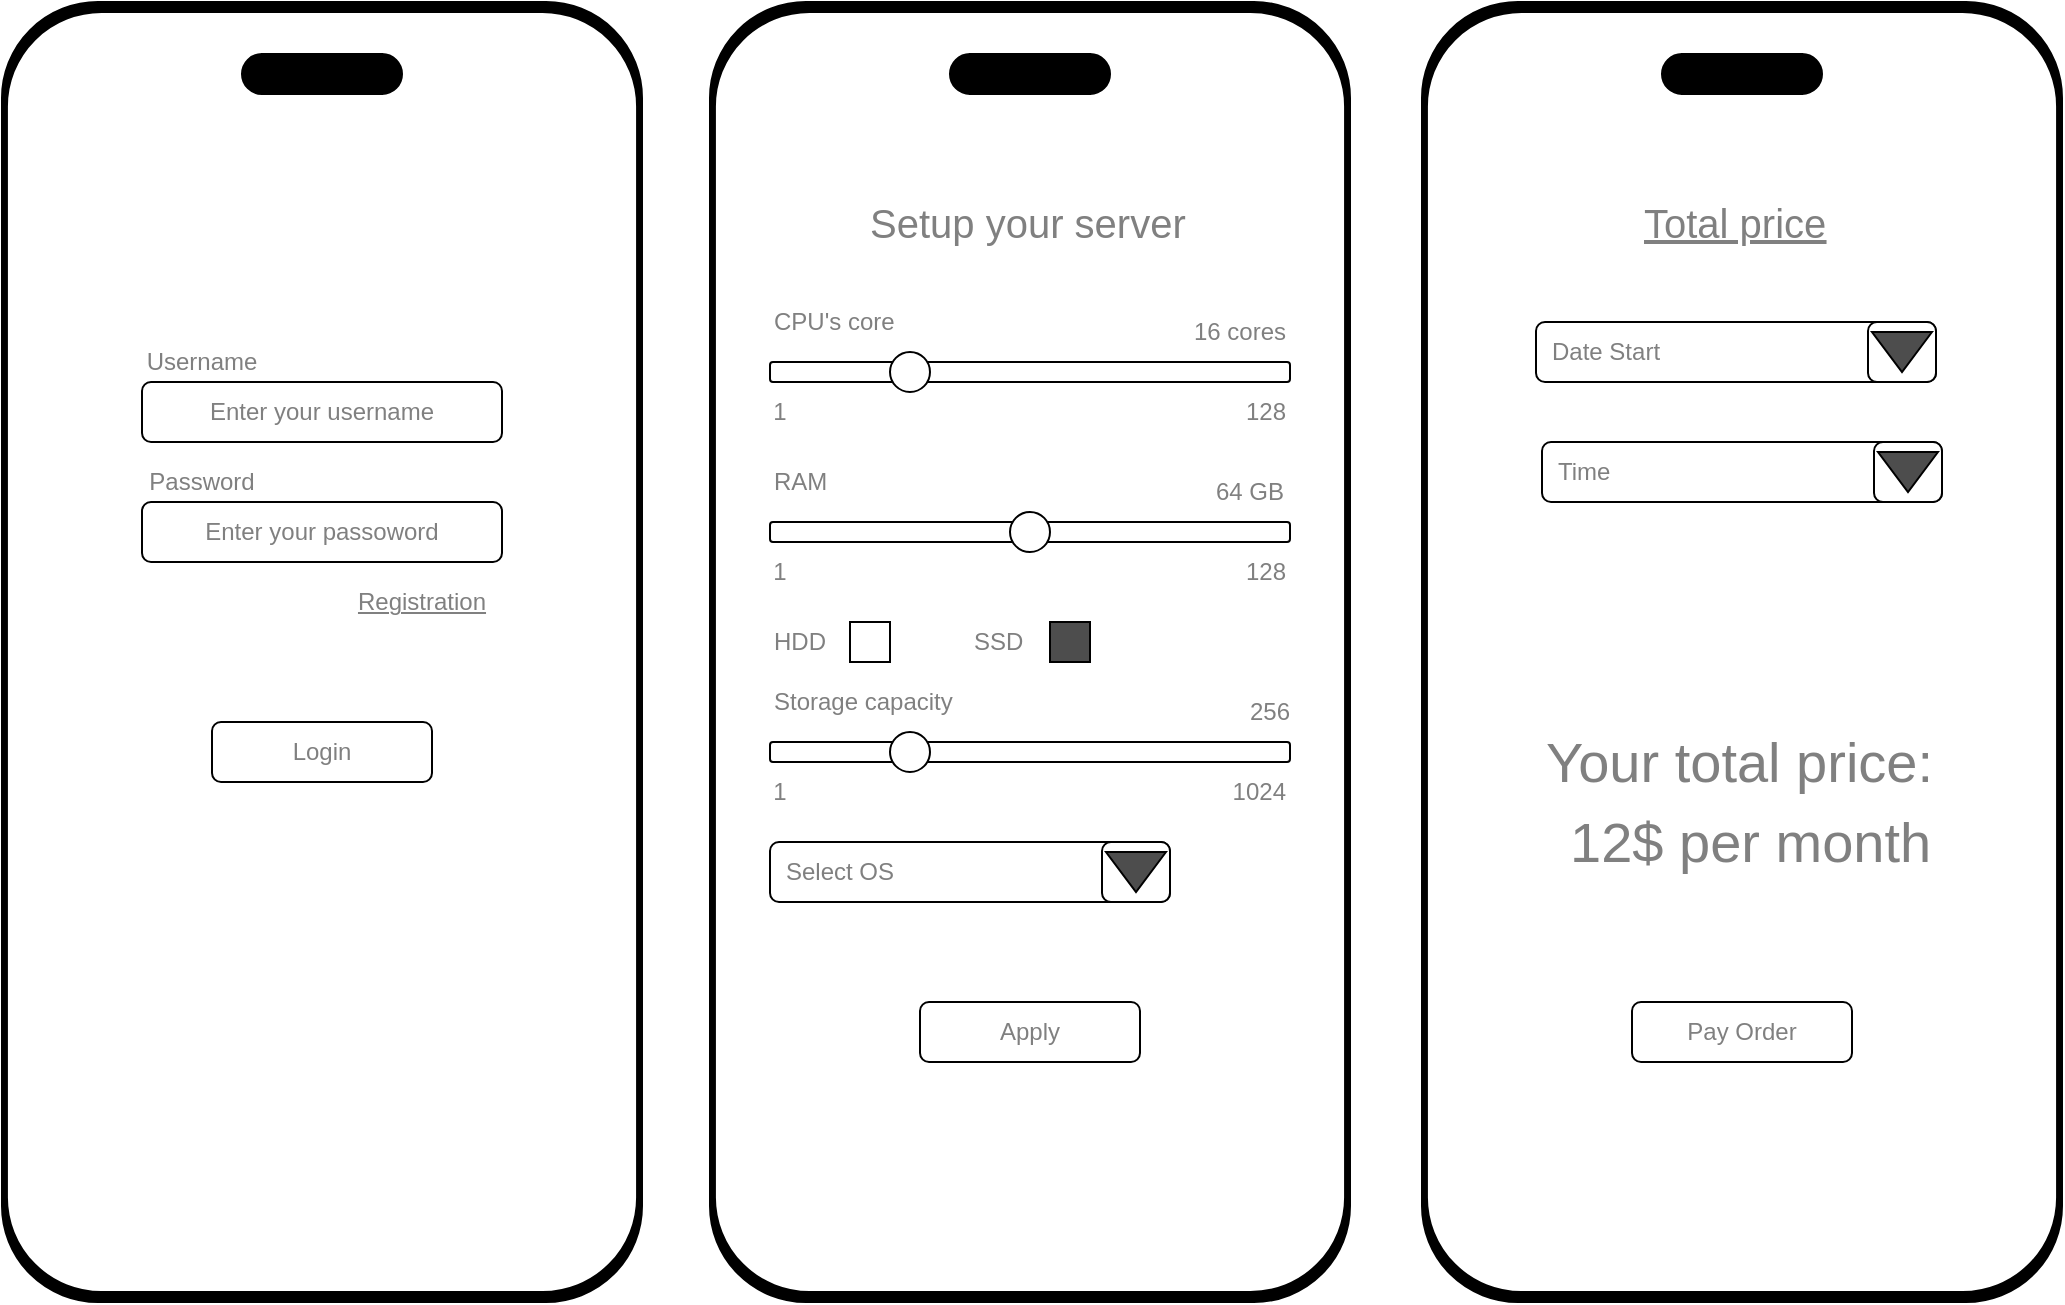 <mxfile version="21.7.5" type="device">
  <diagram name="Страница — 1" id="HxW6GojPNqiicMQGRBJ_">
    <mxGraphModel dx="1658" dy="883" grid="1" gridSize="10" guides="1" tooltips="1" connect="1" arrows="1" fold="1" page="1" pageScale="1" pageWidth="827" pageHeight="1169" math="0" shadow="0">
      <root>
        <mxCell id="0" />
        <mxCell id="1" parent="0" />
        <mxCell id="lTt8sXJPaiqsI27GvJI6-10" value="" style="group" parent="1" vertex="1" connectable="0">
          <mxGeometry x="60" y="140" width="320" height="650" as="geometry" />
        </mxCell>
        <mxCell id="lTt8sXJPaiqsI27GvJI6-1" value="" style="rounded=1;whiteSpace=wrap;html=1;fillColor=#000000;" parent="lTt8sXJPaiqsI27GvJI6-10" vertex="1">
          <mxGeometry width="320" height="650" as="geometry" />
        </mxCell>
        <mxCell id="lTt8sXJPaiqsI27GvJI6-2" value="" style="rounded=1;whiteSpace=wrap;html=1;" parent="lTt8sXJPaiqsI27GvJI6-10" vertex="1">
          <mxGeometry x="2.46" y="5" width="315.08" height="640" as="geometry" />
        </mxCell>
        <mxCell id="lTt8sXJPaiqsI27GvJI6-6" value="" style="group;fillColor=default;" parent="lTt8sXJPaiqsI27GvJI6-10" vertex="1" connectable="0">
          <mxGeometry x="120" y="26" width="80" height="22.5" as="geometry" />
        </mxCell>
        <mxCell id="lTt8sXJPaiqsI27GvJI6-3" value="" style="rounded=0;whiteSpace=wrap;html=1;fillColor=#000000;" parent="lTt8sXJPaiqsI27GvJI6-6" vertex="1">
          <mxGeometry x="10" width="60" height="20" as="geometry" />
        </mxCell>
        <mxCell id="lTt8sXJPaiqsI27GvJI6-4" value="" style="ellipse;whiteSpace=wrap;html=1;aspect=fixed;fillColor=#000000;" parent="lTt8sXJPaiqsI27GvJI6-6" vertex="1">
          <mxGeometry width="20" height="20" as="geometry" />
        </mxCell>
        <mxCell id="lTt8sXJPaiqsI27GvJI6-5" value="" style="ellipse;whiteSpace=wrap;html=1;aspect=fixed;fillColor=#000000;" parent="lTt8sXJPaiqsI27GvJI6-6" vertex="1">
          <mxGeometry x="60" width="20" height="20" as="geometry" />
        </mxCell>
        <mxCell id="lTt8sXJPaiqsI27GvJI6-34" value="" style="group" parent="lTt8sXJPaiqsI27GvJI6-10" vertex="1" connectable="0">
          <mxGeometry x="70" y="160" width="180" height="60" as="geometry" />
        </mxCell>
        <mxCell id="lTt8sXJPaiqsI27GvJI6-11" value="" style="rounded=1;whiteSpace=wrap;html=1;" parent="lTt8sXJPaiqsI27GvJI6-34" vertex="1">
          <mxGeometry y="30" width="180" height="30" as="geometry" />
        </mxCell>
        <mxCell id="lTt8sXJPaiqsI27GvJI6-13" value="Username" style="text;html=1;strokeColor=none;fillColor=none;align=center;verticalAlign=middle;whiteSpace=wrap;rounded=0;fontColor=#808080;" parent="lTt8sXJPaiqsI27GvJI6-34" vertex="1">
          <mxGeometry y="10" width="60" height="20" as="geometry" />
        </mxCell>
        <mxCell id="lTt8sXJPaiqsI27GvJI6-33" value="Enter your username" style="text;html=1;strokeColor=none;fillColor=none;align=center;verticalAlign=middle;whiteSpace=wrap;rounded=0;fontColor=#808080;" parent="lTt8sXJPaiqsI27GvJI6-34" vertex="1">
          <mxGeometry x="10" y="35" width="160" height="20" as="geometry" />
        </mxCell>
        <mxCell id="lTt8sXJPaiqsI27GvJI6-47" value="" style="group" parent="lTt8sXJPaiqsI27GvJI6-10" vertex="1" connectable="0">
          <mxGeometry x="70" y="220" width="180" height="60" as="geometry" />
        </mxCell>
        <mxCell id="lTt8sXJPaiqsI27GvJI6-48" value="" style="rounded=1;whiteSpace=wrap;html=1;" parent="lTt8sXJPaiqsI27GvJI6-47" vertex="1">
          <mxGeometry y="30" width="180" height="30" as="geometry" />
        </mxCell>
        <mxCell id="lTt8sXJPaiqsI27GvJI6-50" value="Enter your passoword" style="text;html=1;strokeColor=none;fillColor=none;align=center;verticalAlign=middle;whiteSpace=wrap;rounded=0;fontColor=#808080;" parent="lTt8sXJPaiqsI27GvJI6-47" vertex="1">
          <mxGeometry x="10" y="35" width="160" height="20" as="geometry" />
        </mxCell>
        <mxCell id="lTt8sXJPaiqsI27GvJI6-49" value="Password" style="text;html=1;strokeColor=none;fillColor=none;align=center;verticalAlign=middle;whiteSpace=wrap;rounded=0;fontColor=#808080;" parent="lTt8sXJPaiqsI27GvJI6-10" vertex="1">
          <mxGeometry x="70" y="230" width="60" height="20" as="geometry" />
        </mxCell>
        <mxCell id="lTt8sXJPaiqsI27GvJI6-52" value="Registration" style="text;html=1;strokeColor=none;fillColor=none;align=center;verticalAlign=middle;whiteSpace=wrap;rounded=0;fontColor=#808080;fontStyle=4" parent="lTt8sXJPaiqsI27GvJI6-10" vertex="1">
          <mxGeometry x="170" y="290" width="80" height="20" as="geometry" />
        </mxCell>
        <mxCell id="lTt8sXJPaiqsI27GvJI6-53" value="" style="rounded=1;whiteSpace=wrap;html=1;" parent="lTt8sXJPaiqsI27GvJI6-10" vertex="1">
          <mxGeometry x="105" y="360" width="110" height="30" as="geometry" />
        </mxCell>
        <mxCell id="lTt8sXJPaiqsI27GvJI6-54" value="Login" style="text;html=1;strokeColor=none;fillColor=none;align=center;verticalAlign=middle;whiteSpace=wrap;rounded=0;fontColor=#808080;" parent="lTt8sXJPaiqsI27GvJI6-10" vertex="1">
          <mxGeometry x="130" y="365" width="60" height="20" as="geometry" />
        </mxCell>
        <mxCell id="lTt8sXJPaiqsI27GvJI6-55" value="" style="group;align=right;" parent="1" vertex="1" connectable="0">
          <mxGeometry x="414" y="140" width="320" height="650" as="geometry" />
        </mxCell>
        <mxCell id="lTt8sXJPaiqsI27GvJI6-56" value="" style="rounded=1;whiteSpace=wrap;html=1;fillColor=#000000;" parent="lTt8sXJPaiqsI27GvJI6-55" vertex="1">
          <mxGeometry width="320" height="650" as="geometry" />
        </mxCell>
        <mxCell id="lTt8sXJPaiqsI27GvJI6-57" value="" style="rounded=1;whiteSpace=wrap;html=1;" parent="lTt8sXJPaiqsI27GvJI6-55" vertex="1">
          <mxGeometry x="2.46" y="5" width="315.08" height="640" as="geometry" />
        </mxCell>
        <mxCell id="lTt8sXJPaiqsI27GvJI6-58" value="" style="group;fillColor=default;" parent="lTt8sXJPaiqsI27GvJI6-55" vertex="1" connectable="0">
          <mxGeometry x="120" y="26" width="80" height="22.5" as="geometry" />
        </mxCell>
        <mxCell id="lTt8sXJPaiqsI27GvJI6-59" value="" style="rounded=0;whiteSpace=wrap;html=1;fillColor=#000000;" parent="lTt8sXJPaiqsI27GvJI6-58" vertex="1">
          <mxGeometry x="10" width="60" height="20" as="geometry" />
        </mxCell>
        <mxCell id="lTt8sXJPaiqsI27GvJI6-60" value="" style="ellipse;whiteSpace=wrap;html=1;aspect=fixed;fillColor=#000000;" parent="lTt8sXJPaiqsI27GvJI6-58" vertex="1">
          <mxGeometry width="20" height="20" as="geometry" />
        </mxCell>
        <mxCell id="lTt8sXJPaiqsI27GvJI6-61" value="" style="ellipse;whiteSpace=wrap;html=1;aspect=fixed;fillColor=#000000;" parent="lTt8sXJPaiqsI27GvJI6-58" vertex="1">
          <mxGeometry x="60" width="20" height="20" as="geometry" />
        </mxCell>
        <mxCell id="lTt8sXJPaiqsI27GvJI6-82" value="" style="group" parent="lTt8sXJPaiqsI27GvJI6-55" vertex="1" connectable="0">
          <mxGeometry x="30" y="150" width="260" height="65" as="geometry" />
        </mxCell>
        <mxCell id="lTt8sXJPaiqsI27GvJI6-73" value="" style="rounded=1;whiteSpace=wrap;html=1;strokeWidth=1;perimeterSpacing=0;" parent="lTt8sXJPaiqsI27GvJI6-82" vertex="1">
          <mxGeometry y="30" width="260" height="10" as="geometry" />
        </mxCell>
        <mxCell id="lTt8sXJPaiqsI27GvJI6-74" value="" style="ellipse;whiteSpace=wrap;html=1;aspect=fixed;" parent="lTt8sXJPaiqsI27GvJI6-82" vertex="1">
          <mxGeometry x="60" y="25" width="20" height="20" as="geometry" />
        </mxCell>
        <mxCell id="lTt8sXJPaiqsI27GvJI6-76" value="CPU&#39;s core" style="text;html=1;strokeColor=none;fillColor=none;align=left;verticalAlign=middle;whiteSpace=wrap;rounded=0;fontColor=#808080;" parent="lTt8sXJPaiqsI27GvJI6-82" vertex="1">
          <mxGeometry width="80" height="20" as="geometry" />
        </mxCell>
        <mxCell id="lTt8sXJPaiqsI27GvJI6-77" value="1" style="text;html=1;strokeColor=none;fillColor=none;align=center;verticalAlign=middle;whiteSpace=wrap;rounded=0;fontColor=#808080;" parent="lTt8sXJPaiqsI27GvJI6-82" vertex="1">
          <mxGeometry y="45" width="10" height="20" as="geometry" />
        </mxCell>
        <mxCell id="lTt8sXJPaiqsI27GvJI6-78" value="128" style="text;html=1;strokeColor=none;fillColor=none;align=right;verticalAlign=middle;whiteSpace=wrap;rounded=0;fontColor=#808080;" parent="lTt8sXJPaiqsI27GvJI6-82" vertex="1">
          <mxGeometry x="230" y="45" width="30" height="20" as="geometry" />
        </mxCell>
        <mxCell id="lTt8sXJPaiqsI27GvJI6-79" value="16 cores" style="text;html=1;strokeColor=none;fillColor=none;align=center;verticalAlign=middle;whiteSpace=wrap;rounded=0;fontColor=#808080;" parent="lTt8sXJPaiqsI27GvJI6-82" vertex="1">
          <mxGeometry x="210" y="5" width="50" height="20" as="geometry" />
        </mxCell>
        <mxCell id="lTt8sXJPaiqsI27GvJI6-83" value="" style="group" parent="lTt8sXJPaiqsI27GvJI6-55" vertex="1" connectable="0">
          <mxGeometry x="30" y="230" width="260" height="65" as="geometry" />
        </mxCell>
        <mxCell id="lTt8sXJPaiqsI27GvJI6-84" value="" style="rounded=1;whiteSpace=wrap;html=1;strokeWidth=1;perimeterSpacing=0;" parent="lTt8sXJPaiqsI27GvJI6-83" vertex="1">
          <mxGeometry y="30" width="260" height="10" as="geometry" />
        </mxCell>
        <mxCell id="lTt8sXJPaiqsI27GvJI6-85" value="" style="ellipse;whiteSpace=wrap;html=1;aspect=fixed;" parent="lTt8sXJPaiqsI27GvJI6-83" vertex="1">
          <mxGeometry x="120" y="25" width="20" height="20" as="geometry" />
        </mxCell>
        <mxCell id="lTt8sXJPaiqsI27GvJI6-86" value="RAM" style="text;html=1;strokeColor=none;fillColor=none;align=left;verticalAlign=middle;whiteSpace=wrap;rounded=0;fontColor=#808080;" parent="lTt8sXJPaiqsI27GvJI6-83" vertex="1">
          <mxGeometry width="80" height="20" as="geometry" />
        </mxCell>
        <mxCell id="lTt8sXJPaiqsI27GvJI6-87" value="1" style="text;html=1;strokeColor=none;fillColor=none;align=center;verticalAlign=middle;whiteSpace=wrap;rounded=0;fontColor=#808080;" parent="lTt8sXJPaiqsI27GvJI6-83" vertex="1">
          <mxGeometry y="45" width="10" height="20" as="geometry" />
        </mxCell>
        <mxCell id="lTt8sXJPaiqsI27GvJI6-88" value="128" style="text;html=1;strokeColor=none;fillColor=none;align=right;verticalAlign=middle;whiteSpace=wrap;rounded=0;fontColor=#808080;" parent="lTt8sXJPaiqsI27GvJI6-83" vertex="1">
          <mxGeometry x="230" y="45" width="30" height="20" as="geometry" />
        </mxCell>
        <mxCell id="lTt8sXJPaiqsI27GvJI6-89" value="64 GB" style="text;html=1;strokeColor=none;fillColor=none;align=center;verticalAlign=middle;whiteSpace=wrap;rounded=0;fontColor=#808080;" parent="lTt8sXJPaiqsI27GvJI6-83" vertex="1">
          <mxGeometry x="220" y="5" width="40" height="20" as="geometry" />
        </mxCell>
        <mxCell id="lTt8sXJPaiqsI27GvJI6-90" value="" style="group" parent="lTt8sXJPaiqsI27GvJI6-55" vertex="1" connectable="0">
          <mxGeometry x="30" y="340" width="260" height="65" as="geometry" />
        </mxCell>
        <mxCell id="lTt8sXJPaiqsI27GvJI6-91" value="" style="rounded=1;whiteSpace=wrap;html=1;strokeWidth=1;perimeterSpacing=0;" parent="lTt8sXJPaiqsI27GvJI6-90" vertex="1">
          <mxGeometry y="30" width="260" height="10" as="geometry" />
        </mxCell>
        <mxCell id="lTt8sXJPaiqsI27GvJI6-92" value="" style="ellipse;whiteSpace=wrap;html=1;aspect=fixed;" parent="lTt8sXJPaiqsI27GvJI6-90" vertex="1">
          <mxGeometry x="60" y="25" width="20" height="20" as="geometry" />
        </mxCell>
        <mxCell id="lTt8sXJPaiqsI27GvJI6-93" value="Storage capacity" style="text;html=1;strokeColor=none;fillColor=none;align=left;verticalAlign=middle;whiteSpace=wrap;rounded=0;fontColor=#808080;" parent="lTt8sXJPaiqsI27GvJI6-90" vertex="1">
          <mxGeometry width="110" height="20" as="geometry" />
        </mxCell>
        <mxCell id="lTt8sXJPaiqsI27GvJI6-94" value="1" style="text;html=1;strokeColor=none;fillColor=none;align=center;verticalAlign=middle;whiteSpace=wrap;rounded=0;fontColor=#808080;" parent="lTt8sXJPaiqsI27GvJI6-90" vertex="1">
          <mxGeometry y="45" width="10" height="20" as="geometry" />
        </mxCell>
        <mxCell id="lTt8sXJPaiqsI27GvJI6-95" value="1024" style="text;html=1;strokeColor=none;fillColor=none;align=right;verticalAlign=middle;whiteSpace=wrap;rounded=0;fontColor=#808080;" parent="lTt8sXJPaiqsI27GvJI6-90" vertex="1">
          <mxGeometry x="220" y="45" width="40" height="20" as="geometry" />
        </mxCell>
        <mxCell id="lTt8sXJPaiqsI27GvJI6-96" value="256" style="text;html=1;strokeColor=none;fillColor=none;align=center;verticalAlign=middle;whiteSpace=wrap;rounded=0;fontColor=#808080;" parent="lTt8sXJPaiqsI27GvJI6-90" vertex="1">
          <mxGeometry x="240" y="5" width="20" height="20" as="geometry" />
        </mxCell>
        <mxCell id="lTt8sXJPaiqsI27GvJI6-105" value="" style="group" parent="lTt8sXJPaiqsI27GvJI6-55" vertex="1" connectable="0">
          <mxGeometry x="30" y="310" width="60" height="20" as="geometry" />
        </mxCell>
        <mxCell id="lTt8sXJPaiqsI27GvJI6-99" value="HDD" style="text;html=1;strokeColor=none;fillColor=none;align=left;verticalAlign=middle;whiteSpace=wrap;rounded=0;fontColor=#808080;" parent="lTt8sXJPaiqsI27GvJI6-105" vertex="1">
          <mxGeometry width="60" height="20" as="geometry" />
        </mxCell>
        <mxCell id="lTt8sXJPaiqsI27GvJI6-101" value="" style="rounded=0;whiteSpace=wrap;html=1;" parent="lTt8sXJPaiqsI27GvJI6-105" vertex="1">
          <mxGeometry x="40" width="20" height="20" as="geometry" />
        </mxCell>
        <mxCell id="lTt8sXJPaiqsI27GvJI6-106" value="" style="group" parent="lTt8sXJPaiqsI27GvJI6-55" vertex="1" connectable="0">
          <mxGeometry x="130" y="310" width="60" height="20" as="geometry" />
        </mxCell>
        <mxCell id="lTt8sXJPaiqsI27GvJI6-107" style="edgeStyle=orthogonalEdgeStyle;rounded=0;orthogonalLoop=1;jettySize=auto;html=1;exitX=0.75;exitY=1;exitDx=0;exitDy=0;entryX=0.25;entryY=1;entryDx=0;entryDy=0;" parent="lTt8sXJPaiqsI27GvJI6-106" source="lTt8sXJPaiqsI27GvJI6-100" target="lTt8sXJPaiqsI27GvJI6-102" edge="1">
          <mxGeometry relative="1" as="geometry" />
        </mxCell>
        <mxCell id="lTt8sXJPaiqsI27GvJI6-100" value="SSD" style="text;html=1;strokeColor=none;fillColor=none;align=left;verticalAlign=middle;whiteSpace=wrap;rounded=0;fontColor=#808080;" parent="lTt8sXJPaiqsI27GvJI6-106" vertex="1">
          <mxGeometry width="60" height="20" as="geometry" />
        </mxCell>
        <mxCell id="lTt8sXJPaiqsI27GvJI6-102" value="" style="rounded=0;whiteSpace=wrap;html=1;fillColor=#4D4D4D;" parent="lTt8sXJPaiqsI27GvJI6-106" vertex="1">
          <mxGeometry x="40" width="20" height="20" as="geometry" />
        </mxCell>
        <mxCell id="lTt8sXJPaiqsI27GvJI6-111" value="" style="rounded=1;whiteSpace=wrap;html=1;" parent="lTt8sXJPaiqsI27GvJI6-55" vertex="1">
          <mxGeometry x="30" y="420" width="200" height="30" as="geometry" />
        </mxCell>
        <mxCell id="lTt8sXJPaiqsI27GvJI6-112" value="Select OS" style="text;html=1;strokeColor=none;fillColor=none;align=left;verticalAlign=middle;whiteSpace=wrap;rounded=0;fontColor=#808080;" parent="lTt8sXJPaiqsI27GvJI6-55" vertex="1">
          <mxGeometry x="36" y="425" width="184" height="20" as="geometry" />
        </mxCell>
        <mxCell id="lTt8sXJPaiqsI27GvJI6-113" value="" style="rounded=1;whiteSpace=wrap;html=1;" parent="lTt8sXJPaiqsI27GvJI6-55" vertex="1">
          <mxGeometry x="196" y="420" width="34" height="30" as="geometry" />
        </mxCell>
        <mxCell id="lTt8sXJPaiqsI27GvJI6-114" value="" style="triangle;whiteSpace=wrap;html=1;rotation=90;fillColor=#4D4D4D;" parent="lTt8sXJPaiqsI27GvJI6-55" vertex="1">
          <mxGeometry x="203" y="420" width="20" height="30" as="geometry" />
        </mxCell>
        <mxCell id="lTt8sXJPaiqsI27GvJI6-119" value="Setup your server" style="text;html=1;strokeColor=none;fillColor=none;align=left;verticalAlign=middle;whiteSpace=wrap;rounded=0;fontColor=#808080;fontSize=20;" parent="lTt8sXJPaiqsI27GvJI6-55" vertex="1">
          <mxGeometry x="78" y="100" width="164" height="20" as="geometry" />
        </mxCell>
        <mxCell id="lTt8sXJPaiqsI27GvJI6-120" value="" style="rounded=1;whiteSpace=wrap;html=1;" parent="lTt8sXJPaiqsI27GvJI6-55" vertex="1">
          <mxGeometry x="105" y="500" width="110" height="30" as="geometry" />
        </mxCell>
        <mxCell id="lTt8sXJPaiqsI27GvJI6-121" value="Apply" style="text;html=1;strokeColor=none;fillColor=none;align=center;verticalAlign=middle;whiteSpace=wrap;rounded=0;fontColor=#808080;" parent="lTt8sXJPaiqsI27GvJI6-55" vertex="1">
          <mxGeometry x="130" y="505" width="60" height="20" as="geometry" />
        </mxCell>
        <mxCell id="lTt8sXJPaiqsI27GvJI6-122" value="" style="group;align=right;" parent="1" vertex="1" connectable="0">
          <mxGeometry x="770" y="140" width="320" height="650" as="geometry" />
        </mxCell>
        <mxCell id="zocvzM_jfOXcEV1nZ1mw-7" value="" style="rounded=1;whiteSpace=wrap;html=1;" vertex="1" parent="lTt8sXJPaiqsI27GvJI6-122">
          <mxGeometry x="52.75" y="160" width="200" height="30" as="geometry" />
        </mxCell>
        <mxCell id="lTt8sXJPaiqsI27GvJI6-123" value="" style="rounded=1;whiteSpace=wrap;html=1;fillColor=#000000;" parent="lTt8sXJPaiqsI27GvJI6-122" vertex="1">
          <mxGeometry width="320" height="650" as="geometry" />
        </mxCell>
        <mxCell id="lTt8sXJPaiqsI27GvJI6-124" value="" style="rounded=1;whiteSpace=wrap;html=1;" parent="lTt8sXJPaiqsI27GvJI6-122" vertex="1">
          <mxGeometry x="2.46" y="5" width="315.08" height="640" as="geometry" />
        </mxCell>
        <mxCell id="lTt8sXJPaiqsI27GvJI6-125" value="" style="group;fillColor=default;" parent="lTt8sXJPaiqsI27GvJI6-122" vertex="1" connectable="0">
          <mxGeometry x="120" y="26" width="80" height="22.5" as="geometry" />
        </mxCell>
        <mxCell id="lTt8sXJPaiqsI27GvJI6-126" value="" style="rounded=0;whiteSpace=wrap;html=1;fillColor=#000000;" parent="lTt8sXJPaiqsI27GvJI6-125" vertex="1">
          <mxGeometry x="10" width="60" height="20" as="geometry" />
        </mxCell>
        <mxCell id="lTt8sXJPaiqsI27GvJI6-127" value="" style="ellipse;whiteSpace=wrap;html=1;aspect=fixed;fillColor=#000000;" parent="lTt8sXJPaiqsI27GvJI6-125" vertex="1">
          <mxGeometry width="20" height="20" as="geometry" />
        </mxCell>
        <mxCell id="lTt8sXJPaiqsI27GvJI6-128" value="" style="ellipse;whiteSpace=wrap;html=1;aspect=fixed;fillColor=#000000;" parent="lTt8sXJPaiqsI27GvJI6-125" vertex="1">
          <mxGeometry x="60" width="20" height="20" as="geometry" />
        </mxCell>
        <mxCell id="lTt8sXJPaiqsI27GvJI6-162" value="" style="rounded=1;whiteSpace=wrap;html=1;" parent="lTt8sXJPaiqsI27GvJI6-122" vertex="1">
          <mxGeometry x="105" y="500" width="110" height="30" as="geometry" />
        </mxCell>
        <mxCell id="lTt8sXJPaiqsI27GvJI6-163" value="Pay Order" style="text;html=1;strokeColor=none;fillColor=none;align=center;verticalAlign=middle;whiteSpace=wrap;rounded=0;fontColor=#808080;" parent="lTt8sXJPaiqsI27GvJI6-122" vertex="1">
          <mxGeometry x="130" y="505" width="60" height="20" as="geometry" />
        </mxCell>
        <mxCell id="lTt8sXJPaiqsI27GvJI6-207" value="&lt;u&gt;Total price&lt;/u&gt;" style="text;html=1;strokeColor=none;fillColor=none;align=left;verticalAlign=middle;whiteSpace=wrap;rounded=0;fontColor=#808080;fontSize=20;fontStyle=4" parent="lTt8sXJPaiqsI27GvJI6-122" vertex="1">
          <mxGeometry x="109" y="100" width="102" height="20" as="geometry" />
        </mxCell>
        <mxCell id="lTt8sXJPaiqsI27GvJI6-209" value="12$ per month" style="text;html=1;strokeColor=none;fillColor=none;align=left;verticalAlign=middle;whiteSpace=wrap;rounded=0;fontColor=#808080;fontSize=28;fontStyle=0" parent="lTt8sXJPaiqsI27GvJI6-122" vertex="1">
          <mxGeometry x="71.5" y="410" width="185.5" height="20" as="geometry" />
        </mxCell>
        <mxCell id="zocvzM_jfOXcEV1nZ1mw-8" value="" style="rounded=1;whiteSpace=wrap;html=1;" vertex="1" parent="lTt8sXJPaiqsI27GvJI6-122">
          <mxGeometry x="57" y="160" width="200" height="30" as="geometry" />
        </mxCell>
        <mxCell id="zocvzM_jfOXcEV1nZ1mw-9" value="" style="rounded=1;whiteSpace=wrap;html=1;" vertex="1" parent="lTt8sXJPaiqsI27GvJI6-122">
          <mxGeometry x="223" y="160" width="34" height="30" as="geometry" />
        </mxCell>
        <mxCell id="zocvzM_jfOXcEV1nZ1mw-10" value="" style="triangle;whiteSpace=wrap;html=1;rotation=90;fillColor=#4D4D4D;" vertex="1" parent="lTt8sXJPaiqsI27GvJI6-122">
          <mxGeometry x="230" y="160" width="20" height="30" as="geometry" />
        </mxCell>
        <mxCell id="zocvzM_jfOXcEV1nZ1mw-11" value="Date Start" style="text;html=1;strokeColor=none;fillColor=none;align=left;verticalAlign=middle;whiteSpace=wrap;rounded=0;fontColor=#808080;" vertex="1" parent="lTt8sXJPaiqsI27GvJI6-122">
          <mxGeometry x="63" y="165" width="184" height="20" as="geometry" />
        </mxCell>
        <mxCell id="zocvzM_jfOXcEV1nZ1mw-12" value="" style="rounded=1;whiteSpace=wrap;html=1;" vertex="1" parent="lTt8sXJPaiqsI27GvJI6-122">
          <mxGeometry x="60" y="220" width="200" height="30" as="geometry" />
        </mxCell>
        <mxCell id="zocvzM_jfOXcEV1nZ1mw-13" value="" style="rounded=1;whiteSpace=wrap;html=1;" vertex="1" parent="lTt8sXJPaiqsI27GvJI6-122">
          <mxGeometry x="226" y="220" width="34" height="30" as="geometry" />
        </mxCell>
        <mxCell id="zocvzM_jfOXcEV1nZ1mw-14" value="" style="triangle;whiteSpace=wrap;html=1;rotation=90;fillColor=#4D4D4D;" vertex="1" parent="lTt8sXJPaiqsI27GvJI6-122">
          <mxGeometry x="233" y="220" width="20" height="30" as="geometry" />
        </mxCell>
        <mxCell id="zocvzM_jfOXcEV1nZ1mw-15" value="Time" style="text;html=1;strokeColor=none;fillColor=none;align=left;verticalAlign=middle;whiteSpace=wrap;rounded=0;fontColor=#808080;" vertex="1" parent="lTt8sXJPaiqsI27GvJI6-122">
          <mxGeometry x="66" y="225" width="184" height="20" as="geometry" />
        </mxCell>
        <mxCell id="zocvzM_jfOXcEV1nZ1mw-16" value="Your total price:" style="text;html=1;strokeColor=none;fillColor=none;align=left;verticalAlign=middle;whiteSpace=wrap;rounded=0;fontColor=#808080;fontSize=28;fontStyle=0" vertex="1" parent="lTt8sXJPaiqsI27GvJI6-122">
          <mxGeometry x="60" y="370" width="200" height="20" as="geometry" />
        </mxCell>
      </root>
    </mxGraphModel>
  </diagram>
</mxfile>
